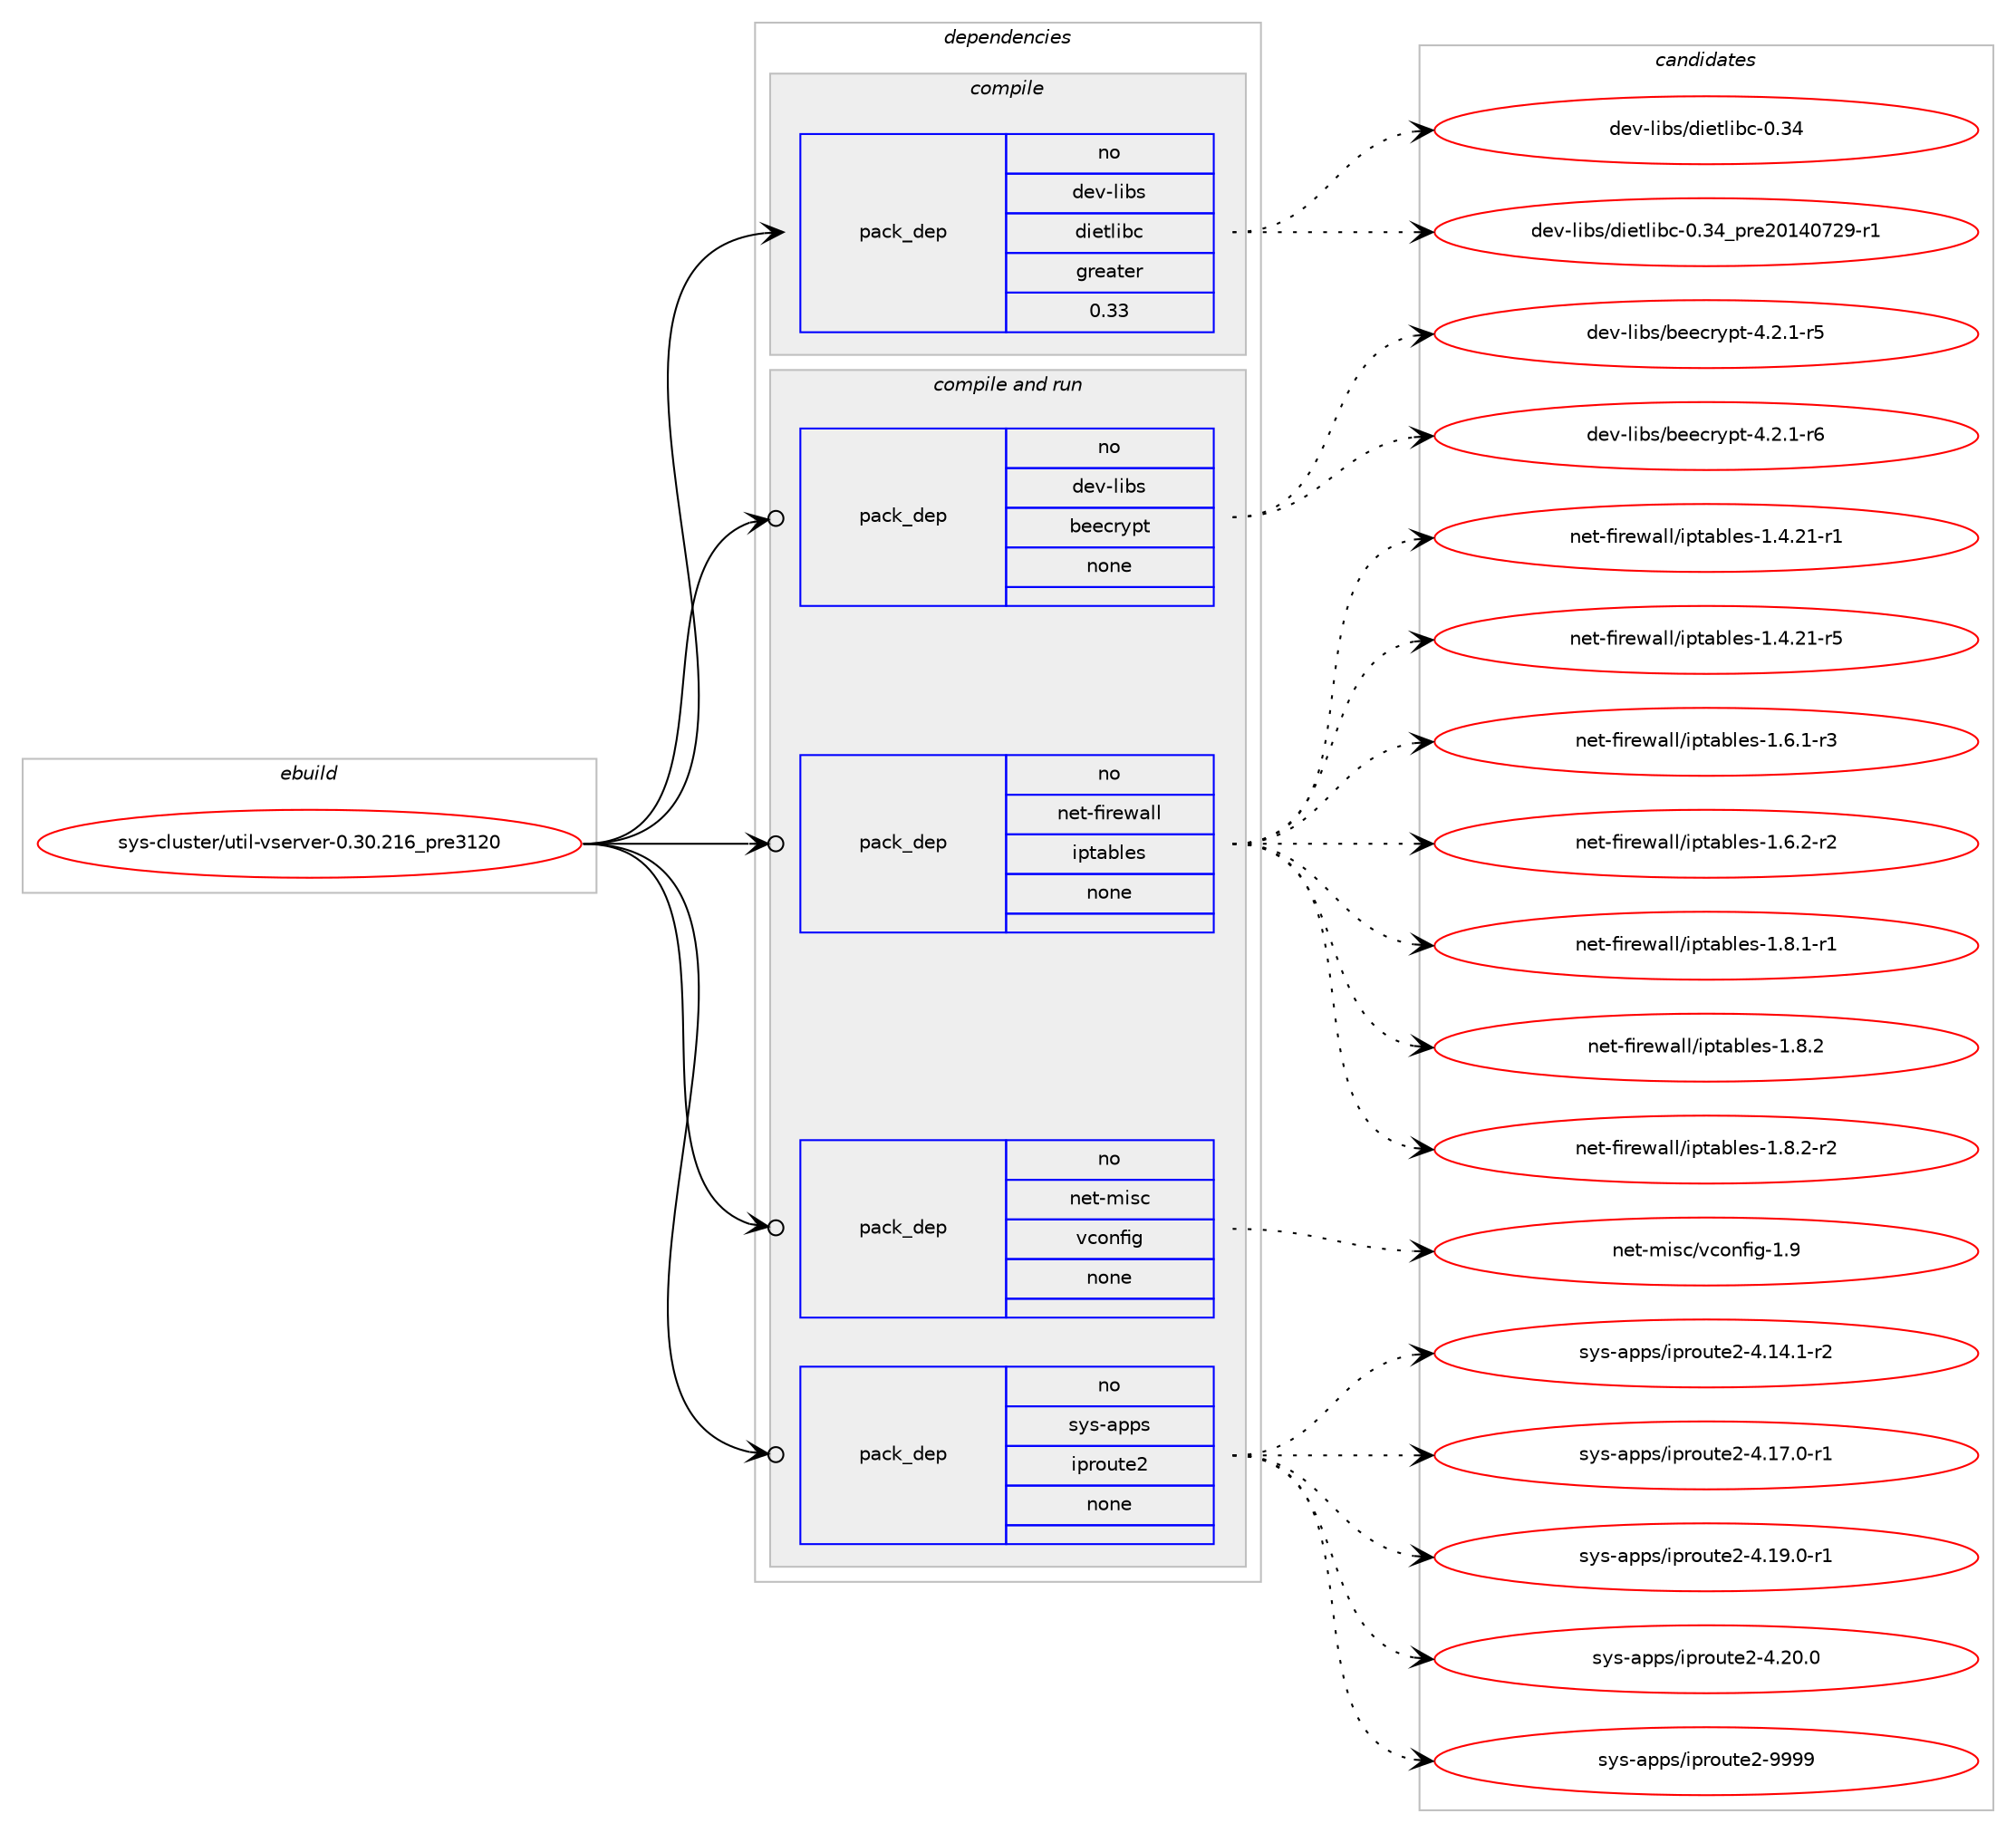 digraph prolog {

# *************
# Graph options
# *************

newrank=true;
concentrate=true;
compound=true;
graph [rankdir=LR,fontname=Helvetica,fontsize=10,ranksep=1.5];#, ranksep=2.5, nodesep=0.2];
edge  [arrowhead=vee];
node  [fontname=Helvetica,fontsize=10];

# **********
# The ebuild
# **********

subgraph cluster_leftcol {
color=gray;
rank=same;
label=<<i>ebuild</i>>;
id [label="sys-cluster/util-vserver-0.30.216_pre3120", color=red, width=4, href="../sys-cluster/util-vserver-0.30.216_pre3120.svg"];
}

# ****************
# The dependencies
# ****************

subgraph cluster_midcol {
color=gray;
label=<<i>dependencies</i>>;
subgraph cluster_compile {
fillcolor="#eeeeee";
style=filled;
label=<<i>compile</i>>;
subgraph pack3420 {
dependency3878 [label=<<TABLE BORDER="0" CELLBORDER="1" CELLSPACING="0" CELLPADDING="4" WIDTH="220"><TR><TD ROWSPAN="6" CELLPADDING="30">pack_dep</TD></TR><TR><TD WIDTH="110">no</TD></TR><TR><TD>dev-libs</TD></TR><TR><TD>dietlibc</TD></TR><TR><TD>greater</TD></TR><TR><TD>0.33</TD></TR></TABLE>>, shape=none, color=blue];
}
id:e -> dependency3878:w [weight=20,style="solid",arrowhead="vee"];
}
subgraph cluster_compileandrun {
fillcolor="#eeeeee";
style=filled;
label=<<i>compile and run</i>>;
subgraph pack3421 {
dependency3879 [label=<<TABLE BORDER="0" CELLBORDER="1" CELLSPACING="0" CELLPADDING="4" WIDTH="220"><TR><TD ROWSPAN="6" CELLPADDING="30">pack_dep</TD></TR><TR><TD WIDTH="110">no</TD></TR><TR><TD>dev-libs</TD></TR><TR><TD>beecrypt</TD></TR><TR><TD>none</TD></TR><TR><TD></TD></TR></TABLE>>, shape=none, color=blue];
}
id:e -> dependency3879:w [weight=20,style="solid",arrowhead="odotvee"];
subgraph pack3422 {
dependency3880 [label=<<TABLE BORDER="0" CELLBORDER="1" CELLSPACING="0" CELLPADDING="4" WIDTH="220"><TR><TD ROWSPAN="6" CELLPADDING="30">pack_dep</TD></TR><TR><TD WIDTH="110">no</TD></TR><TR><TD>net-firewall</TD></TR><TR><TD>iptables</TD></TR><TR><TD>none</TD></TR><TR><TD></TD></TR></TABLE>>, shape=none, color=blue];
}
id:e -> dependency3880:w [weight=20,style="solid",arrowhead="odotvee"];
subgraph pack3423 {
dependency3881 [label=<<TABLE BORDER="0" CELLBORDER="1" CELLSPACING="0" CELLPADDING="4" WIDTH="220"><TR><TD ROWSPAN="6" CELLPADDING="30">pack_dep</TD></TR><TR><TD WIDTH="110">no</TD></TR><TR><TD>net-misc</TD></TR><TR><TD>vconfig</TD></TR><TR><TD>none</TD></TR><TR><TD></TD></TR></TABLE>>, shape=none, color=blue];
}
id:e -> dependency3881:w [weight=20,style="solid",arrowhead="odotvee"];
subgraph pack3424 {
dependency3882 [label=<<TABLE BORDER="0" CELLBORDER="1" CELLSPACING="0" CELLPADDING="4" WIDTH="220"><TR><TD ROWSPAN="6" CELLPADDING="30">pack_dep</TD></TR><TR><TD WIDTH="110">no</TD></TR><TR><TD>sys-apps</TD></TR><TR><TD>iproute2</TD></TR><TR><TD>none</TD></TR><TR><TD></TD></TR></TABLE>>, shape=none, color=blue];
}
id:e -> dependency3882:w [weight=20,style="solid",arrowhead="odotvee"];
}
subgraph cluster_run {
fillcolor="#eeeeee";
style=filled;
label=<<i>run</i>>;
}
}

# **************
# The candidates
# **************

subgraph cluster_choices {
rank=same;
color=gray;
label=<<i>candidates</i>>;

subgraph choice3420 {
color=black;
nodesep=1;
choice10010111845108105981154710010510111610810598994548465152 [label="dev-libs/dietlibc-0.34", color=red, width=4,href="../dev-libs/dietlibc-0.34.svg"];
choice100101118451081059811547100105101116108105989945484651529511211410150484952485550574511449 [label="dev-libs/dietlibc-0.34_pre20140729-r1", color=red, width=4,href="../dev-libs/dietlibc-0.34_pre20140729-r1.svg"];
dependency3878:e -> choice10010111845108105981154710010510111610810598994548465152:w [style=dotted,weight="100"];
dependency3878:e -> choice100101118451081059811547100105101116108105989945484651529511211410150484952485550574511449:w [style=dotted,weight="100"];
}
subgraph choice3421 {
color=black;
nodesep=1;
choice10010111845108105981154798101101991141211121164552465046494511453 [label="dev-libs/beecrypt-4.2.1-r5", color=red, width=4,href="../dev-libs/beecrypt-4.2.1-r5.svg"];
choice10010111845108105981154798101101991141211121164552465046494511454 [label="dev-libs/beecrypt-4.2.1-r6", color=red, width=4,href="../dev-libs/beecrypt-4.2.1-r6.svg"];
dependency3879:e -> choice10010111845108105981154798101101991141211121164552465046494511453:w [style=dotted,weight="100"];
dependency3879:e -> choice10010111845108105981154798101101991141211121164552465046494511454:w [style=dotted,weight="100"];
}
subgraph choice3422 {
color=black;
nodesep=1;
choice1101011164510210511410111997108108471051121169798108101115454946524650494511449 [label="net-firewall/iptables-1.4.21-r1", color=red, width=4,href="../net-firewall/iptables-1.4.21-r1.svg"];
choice1101011164510210511410111997108108471051121169798108101115454946524650494511453 [label="net-firewall/iptables-1.4.21-r5", color=red, width=4,href="../net-firewall/iptables-1.4.21-r5.svg"];
choice11010111645102105114101119971081084710511211697981081011154549465446494511451 [label="net-firewall/iptables-1.6.1-r3", color=red, width=4,href="../net-firewall/iptables-1.6.1-r3.svg"];
choice11010111645102105114101119971081084710511211697981081011154549465446504511450 [label="net-firewall/iptables-1.6.2-r2", color=red, width=4,href="../net-firewall/iptables-1.6.2-r2.svg"];
choice11010111645102105114101119971081084710511211697981081011154549465646494511449 [label="net-firewall/iptables-1.8.1-r1", color=red, width=4,href="../net-firewall/iptables-1.8.1-r1.svg"];
choice1101011164510210511410111997108108471051121169798108101115454946564650 [label="net-firewall/iptables-1.8.2", color=red, width=4,href="../net-firewall/iptables-1.8.2.svg"];
choice11010111645102105114101119971081084710511211697981081011154549465646504511450 [label="net-firewall/iptables-1.8.2-r2", color=red, width=4,href="../net-firewall/iptables-1.8.2-r2.svg"];
dependency3880:e -> choice1101011164510210511410111997108108471051121169798108101115454946524650494511449:w [style=dotted,weight="100"];
dependency3880:e -> choice1101011164510210511410111997108108471051121169798108101115454946524650494511453:w [style=dotted,weight="100"];
dependency3880:e -> choice11010111645102105114101119971081084710511211697981081011154549465446494511451:w [style=dotted,weight="100"];
dependency3880:e -> choice11010111645102105114101119971081084710511211697981081011154549465446504511450:w [style=dotted,weight="100"];
dependency3880:e -> choice11010111645102105114101119971081084710511211697981081011154549465646494511449:w [style=dotted,weight="100"];
dependency3880:e -> choice1101011164510210511410111997108108471051121169798108101115454946564650:w [style=dotted,weight="100"];
dependency3880:e -> choice11010111645102105114101119971081084710511211697981081011154549465646504511450:w [style=dotted,weight="100"];
}
subgraph choice3423 {
color=black;
nodesep=1;
choice1101011164510910511599471189911111010210510345494657 [label="net-misc/vconfig-1.9", color=red, width=4,href="../net-misc/vconfig-1.9.svg"];
dependency3881:e -> choice1101011164510910511599471189911111010210510345494657:w [style=dotted,weight="100"];
}
subgraph choice3424 {
color=black;
nodesep=1;
choice11512111545971121121154710511211411111711610150455246495246494511450 [label="sys-apps/iproute2-4.14.1-r2", color=red, width=4,href="../sys-apps/iproute2-4.14.1-r2.svg"];
choice11512111545971121121154710511211411111711610150455246495546484511449 [label="sys-apps/iproute2-4.17.0-r1", color=red, width=4,href="../sys-apps/iproute2-4.17.0-r1.svg"];
choice11512111545971121121154710511211411111711610150455246495746484511449 [label="sys-apps/iproute2-4.19.0-r1", color=red, width=4,href="../sys-apps/iproute2-4.19.0-r1.svg"];
choice1151211154597112112115471051121141111171161015045524650484648 [label="sys-apps/iproute2-4.20.0", color=red, width=4,href="../sys-apps/iproute2-4.20.0.svg"];
choice115121115459711211211547105112114111117116101504557575757 [label="sys-apps/iproute2-9999", color=red, width=4,href="../sys-apps/iproute2-9999.svg"];
dependency3882:e -> choice11512111545971121121154710511211411111711610150455246495246494511450:w [style=dotted,weight="100"];
dependency3882:e -> choice11512111545971121121154710511211411111711610150455246495546484511449:w [style=dotted,weight="100"];
dependency3882:e -> choice11512111545971121121154710511211411111711610150455246495746484511449:w [style=dotted,weight="100"];
dependency3882:e -> choice1151211154597112112115471051121141111171161015045524650484648:w [style=dotted,weight="100"];
dependency3882:e -> choice115121115459711211211547105112114111117116101504557575757:w [style=dotted,weight="100"];
}
}

}
